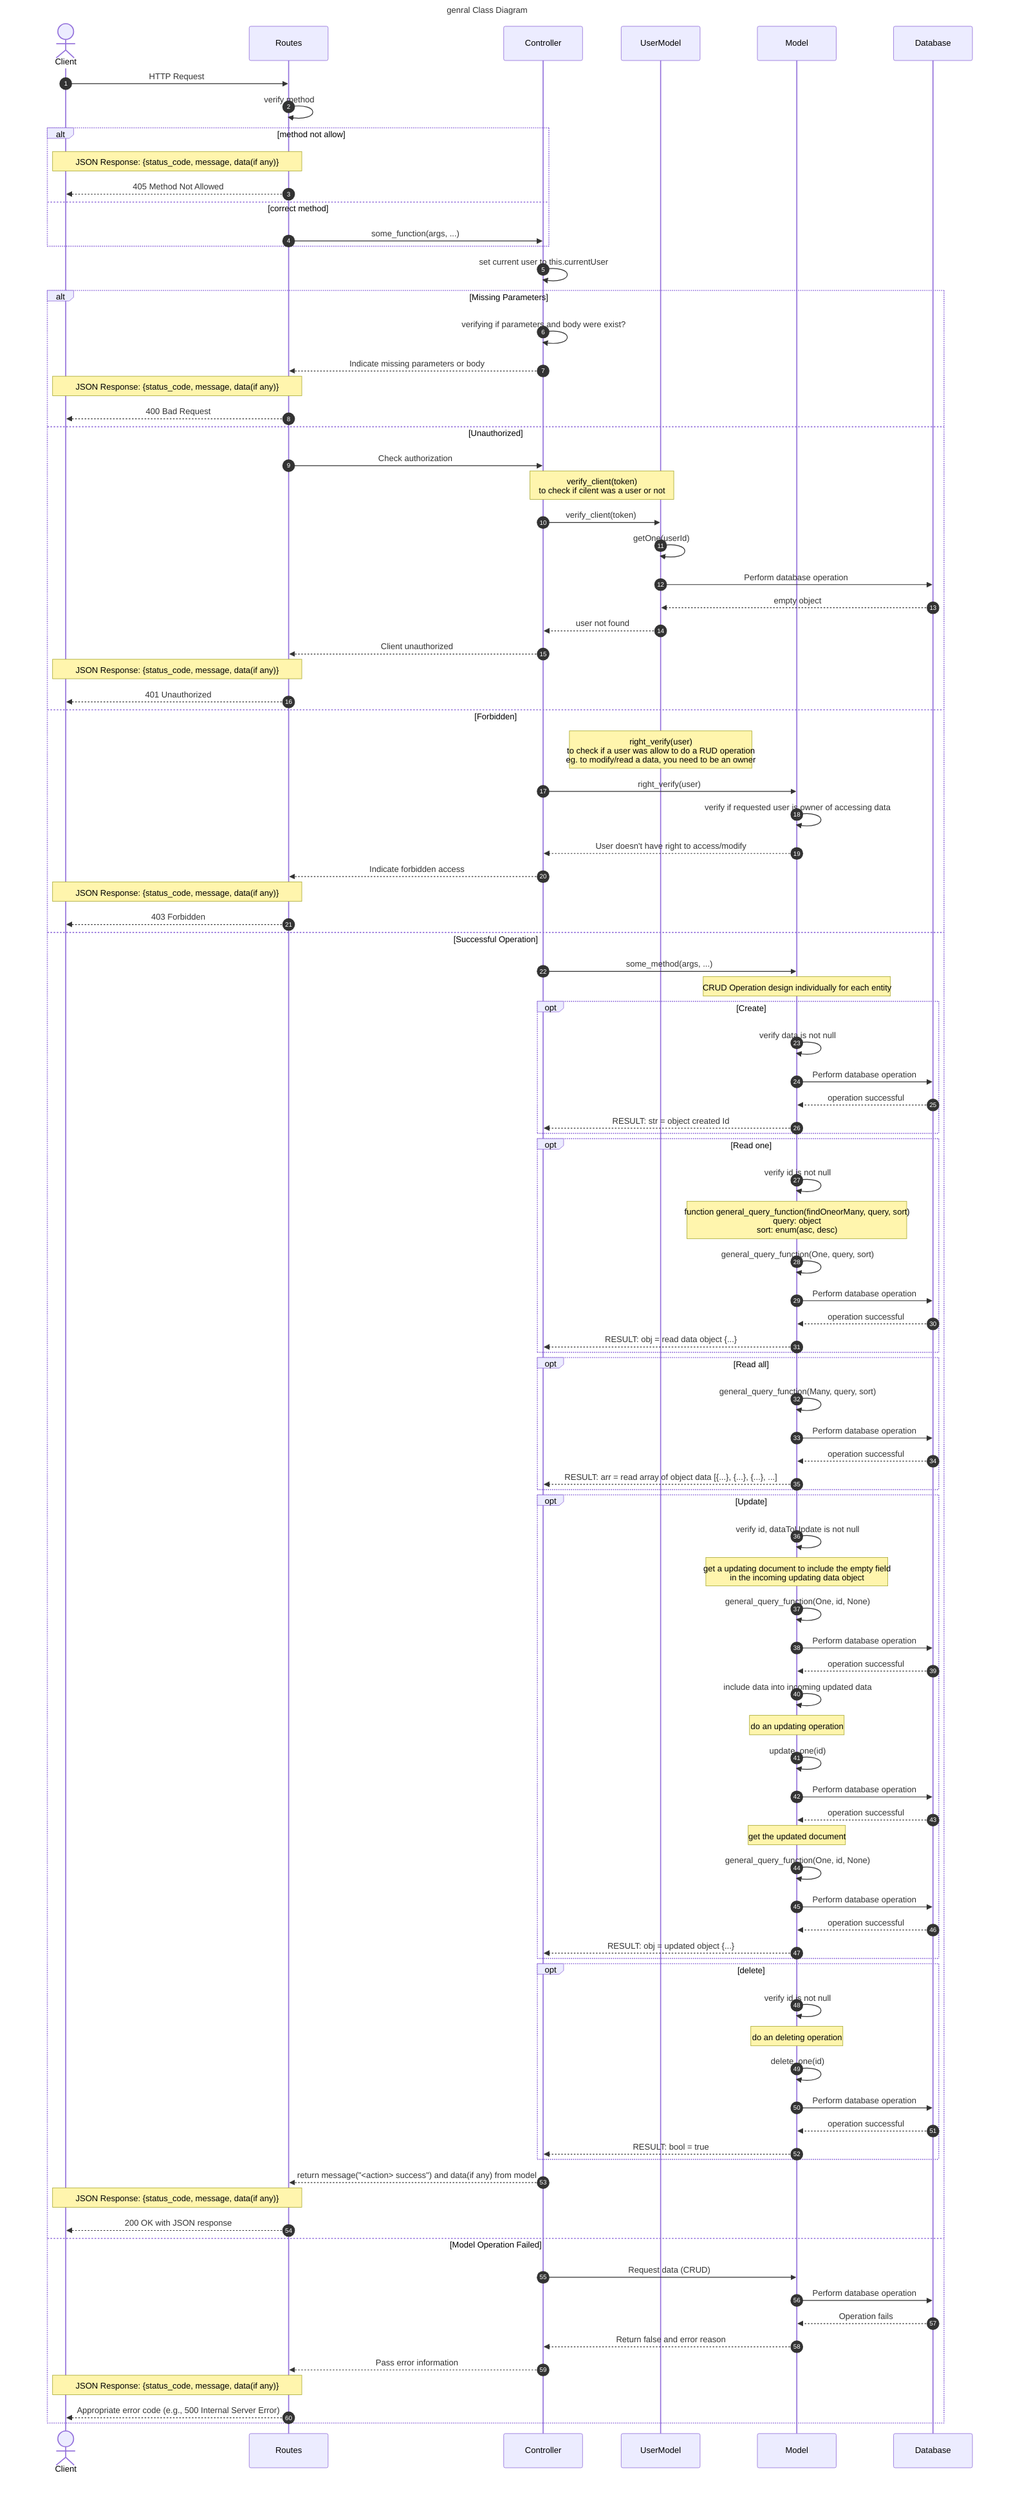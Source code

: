 sequenceDiagram
    autonumber
    title genral Class Diagram
    Actor Client
    participant Routes
    participant Controller
    participant UserModel
    participant Model 
    participant Database

    Client->>Routes: HTTP Request
    Routes->>Routes: verify method
    alt method not allow
        Note over Routes,Client: JSON Response: {status_code, message, data(if any)}
        Routes-->>Client: 405 Method Not Allowed
    else correct method
        Routes->>Controller: some_function(args, ...)
    end
    Controller->>Controller: set current user to this.currentUser

    alt Missing Parameters
        Controller->>Controller: verifying if parameters and body were exist?
        Controller-->>Routes: Indicate missing parameters or body
        Note over Routes,Client: JSON Response: {status_code, message, data(if any)}
        Routes-->>Client: 400 Bad Request
    else Unauthorized
        Routes->>Controller: Check authorization
        Note over Controller, UserModel: verify_client(token)<br/>to check if cilent was a user or not
        Controller->>UserModel: verify_client(token)
        UserModel->>UserModel: getOne(userId)
        UserModel->>Database: Perform database operation
        Database-->>UserModel: empty object
        UserModel-->>Controller: user not found
        Controller-->>Routes: Client unauthorized
        Note over Routes,Client: JSON Response: {status_code, message, data(if any)}
        Routes-->>Client: 401 Unauthorized
    else Forbidden
        Note over UserModel: right_verify(user)<br/>to check if a user was allow to do a RUD operation<br/>eg. to modify/read a data, you need to be an owner
        Controller->>Model: right_verify(user)
        Model->>Model: verify if requested user is owner of accessing data
        Model-->>Controller: User doesn't have right to access/modify
        Controller-->>Routes: Indicate forbidden access
        Note over Routes,Client: JSON Response: {status_code, message, data(if any)}
        Routes-->>Client: 403 Forbidden
    else Successful Operation
        Controller->>Model: some_method(args, ...)
        Note over Model: CRUD Operation design individually for each entity
        opt Create
            Model->>Model: verify data is not null
            Model->>Database: Perform database operation
            Database-->>Model: operation successful 
            Model-->>Controller: RESULT: str = object created Id
        end
        opt Read one
            Model->>Model: verify id is not null
            Note over Model: function general_query_function(findOneorMany, query, sort)<br/>query: object<br/>sort: enum(asc, desc)
            Model->>Model: general_query_function(One, query, sort)
            Model->>Database: Perform database operation
            Database-->>Model: operation successful
            Model-->>Controller: RESULT: obj = read data object {...}
        end
        opt Read all
            Model->>Model: general_query_function(Many, query, sort)
            Model->>Database: Perform database operation
            Database-->>Model: operation successful
            Model-->>Controller: RESULT: arr = read array of object data [{...}, {...}, {...}, ...]
        end
        opt Update
            Model->>Model: verify id, dataToUpdate is not null 

            Note over Model:get a updating document to include the empty field<br/>in the incoming updating data object
            Model->>Model: general_query_function(One, id, None)
            Model->>Database: Perform database operation
            Database-->>Model: operation successful

            Model->>Model: include data into incoming updated data 

            Note over Model: do an updating operation
            Model->>Model: update_one(id)
            Model->>Database: Perform database operation
            Database-->>Model: operation successful

            Note over Model: get the updated document
            Model->>Model: general_query_function(One, id, None)
            Model->>Database: Perform database operation
            Database-->>Model: operation successful

            Model-->>Controller: RESULT: obj = updated object {...}
        end
        opt delete
            Model->>Model: verify id is not null
            Note over Model: do an deleting operation
            Model->>Model: delete_one(id)
            Model->>Database: Perform database operation
            Database-->>Model: operation successful
            Model-->>Controller: RESULT: bool = true
        end
        
        Controller-->>Routes: return message("<action> success") and data(if any) from model
        Note over Routes,Client: JSON Response: {status_code, message, data(if any)}
        Routes-->>Client: 200 OK with JSON response
    else Model Operation Failed
        Controller->>Model: Request data (CRUD)
        Model->>Database: Perform database operation
        Database-->>Model: Operation fails
        Model-->>Controller: Return false and error reason
        Controller-->>Routes: Pass error information
        Note over Routes,Client: JSON Response: {status_code, message, data(if any)}
        Routes-->>Client: Appropriate error code (e.g., 500 Internal Server Error)
    end
